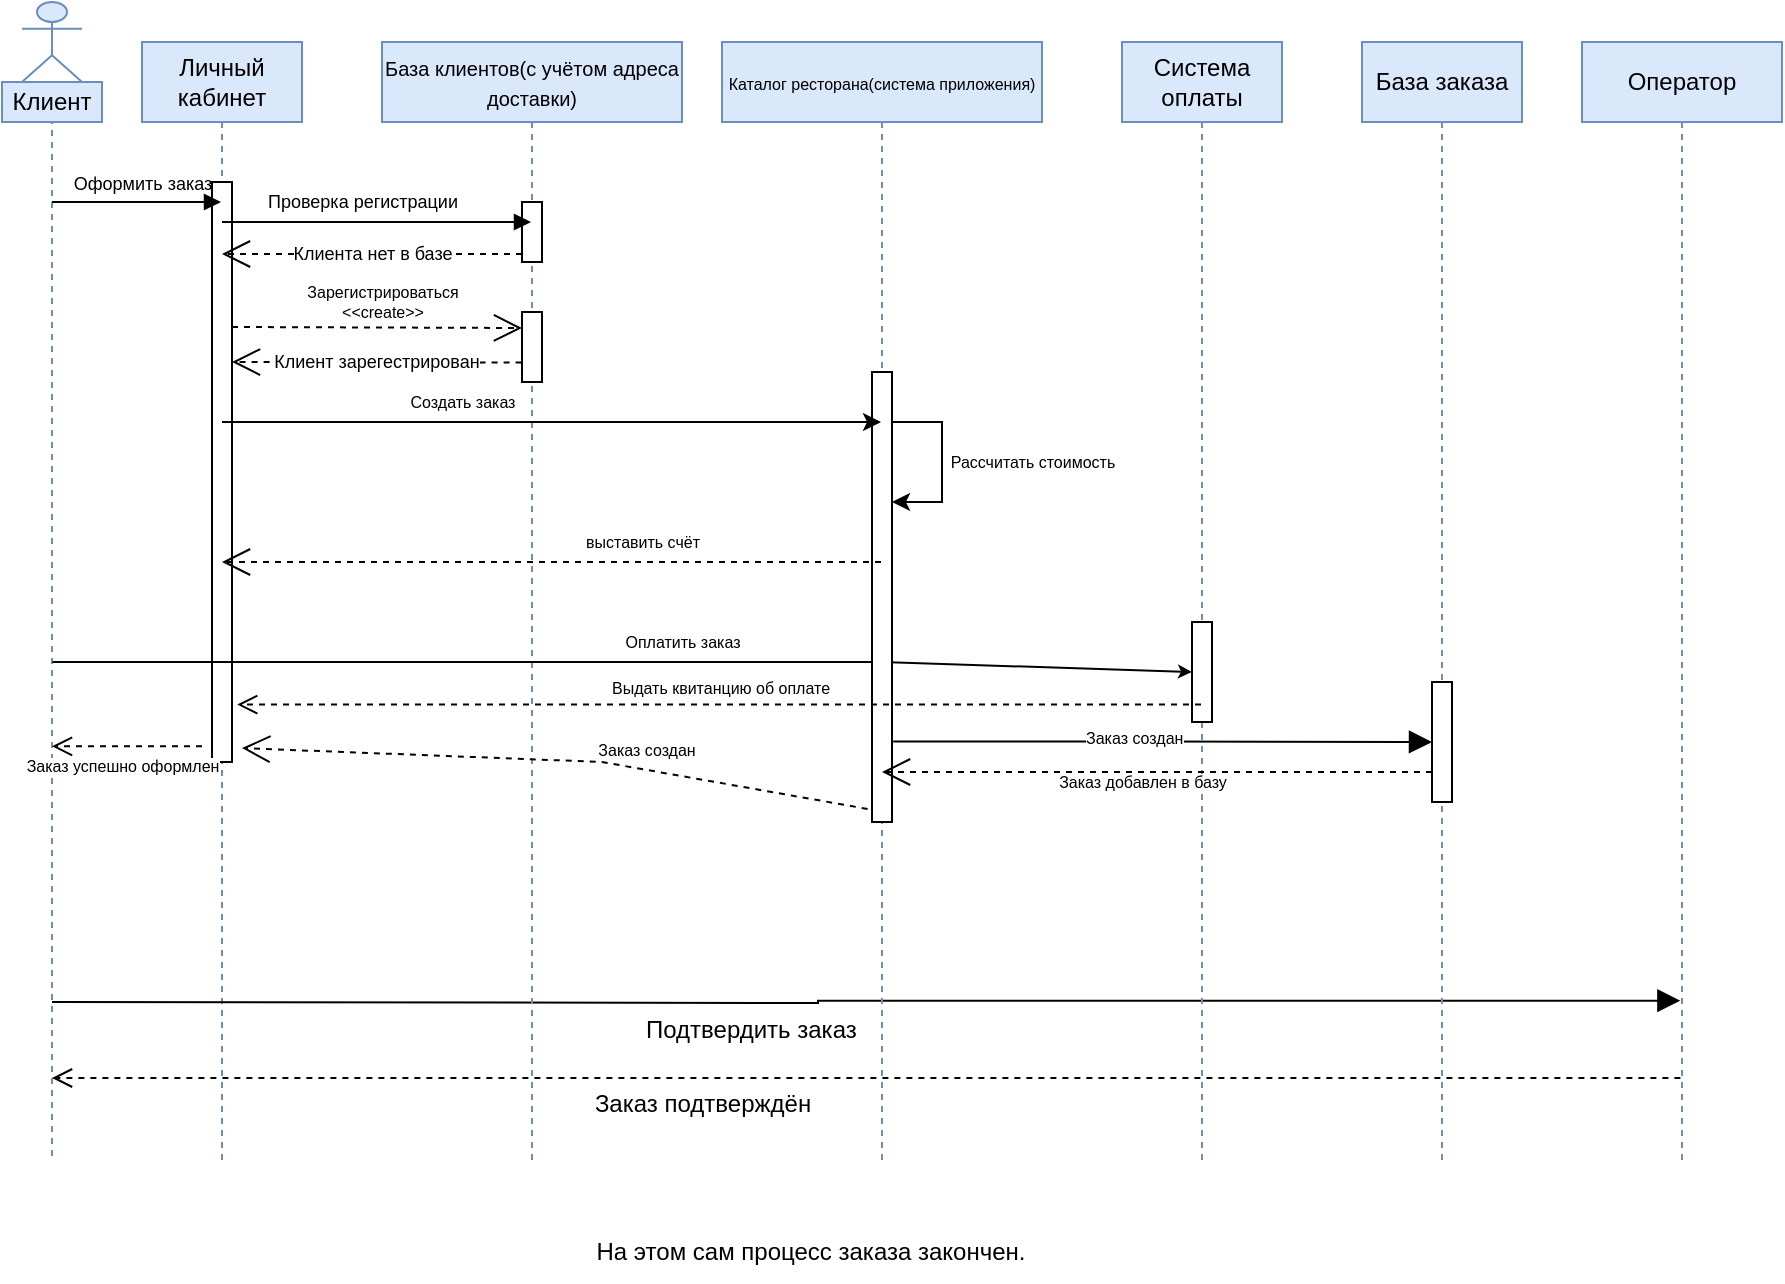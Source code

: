 <mxfile version="20.4.1" type="device"><diagram id="mnreYpDuJWeu9b2iRd5y" name="Страница 1"><mxGraphModel dx="998" dy="587" grid="1" gridSize="10" guides="1" tooltips="1" connect="1" arrows="1" fold="1" page="1" pageScale="1" pageWidth="827" pageHeight="1169" math="0" shadow="0"><root><mxCell id="0"/><mxCell id="1" parent="0"/><mxCell id="sJr6jaWnZW8pxfZoBvXS-2" value="" style="shape=umlLifeline;participant=umlActor;perimeter=lifelinePerimeter;whiteSpace=wrap;html=1;container=1;collapsible=0;recursiveResize=0;verticalAlign=top;spacingTop=36;outlineConnect=0;fillColor=#dae8fc;strokeColor=#6c8ebf;" vertex="1" parent="1"><mxGeometry x="20" y="20" width="30" height="580" as="geometry"/></mxCell><mxCell id="sJr6jaWnZW8pxfZoBvXS-4" value="Клиент" style="rounded=0;whiteSpace=wrap;html=1;fillColor=#dae8fc;strokeColor=#6c8ebf;" vertex="1" parent="sJr6jaWnZW8pxfZoBvXS-2"><mxGeometry x="-10" y="40" width="50" height="20" as="geometry"/></mxCell><mxCell id="sJr6jaWnZW8pxfZoBvXS-8" value="Личный кабинет" style="shape=umlLifeline;perimeter=lifelinePerimeter;whiteSpace=wrap;html=1;container=1;collapsible=0;recursiveResize=0;outlineConnect=0;fillColor=#dae8fc;strokeColor=#6c8ebf;" vertex="1" parent="1"><mxGeometry x="80" y="40" width="80" height="560" as="geometry"/></mxCell><mxCell id="sJr6jaWnZW8pxfZoBvXS-68" value="Подтвердить заказ" style="endArrow=block;endFill=1;html=1;edgeStyle=orthogonalEdgeStyle;align=left;verticalAlign=top;rounded=0;fontSize=12;startSize=9;endSize=9;sourcePerimeterSpacing=3;targetPerimeterSpacing=6;jumpSize=0;entryX=0.492;entryY=0.856;entryDx=0;entryDy=0;entryPerimeter=0;" edge="1" parent="sJr6jaWnZW8pxfZoBvXS-8" target="sJr6jaWnZW8pxfZoBvXS-67"><mxGeometry x="-0.276" relative="1" as="geometry"><mxPoint x="-45" y="480" as="sourcePoint"/><mxPoint x="115" y="480" as="targetPoint"/><mxPoint as="offset"/></mxGeometry></mxCell><mxCell id="sJr6jaWnZW8pxfZoBvXS-17" value="" style="rounded=0;whiteSpace=wrap;html=1;fontSize=9;" vertex="1" parent="sJr6jaWnZW8pxfZoBvXS-8"><mxGeometry x="35" y="70" width="10" height="290" as="geometry"/></mxCell><mxCell id="sJr6jaWnZW8pxfZoBvXS-29" value="Клиент зарегестрирован" style="endArrow=open;endSize=12;dashed=1;html=1;rounded=0;fontSize=9;entryX=1.02;entryY=0.17;entryDx=0;entryDy=0;entryPerimeter=0;" edge="1" parent="sJr6jaWnZW8pxfZoBvXS-8"><mxGeometry width="160" relative="1" as="geometry"><mxPoint x="189.8" y="160.3" as="sourcePoint"/><mxPoint x="45.0" y="160.0" as="targetPoint"/></mxGeometry></mxCell><mxCell id="sJr6jaWnZW8pxfZoBvXS-9" value="&lt;font style=&quot;font-size: 10px;&quot;&gt;База клиентов(с учётом адреса доставки)&lt;/font&gt;" style="shape=umlLifeline;perimeter=lifelinePerimeter;whiteSpace=wrap;html=1;container=1;collapsible=0;recursiveResize=0;outlineConnect=0;fillColor=#dae8fc;strokeColor=#6c8ebf;" vertex="1" parent="1"><mxGeometry x="200" y="40" width="150" height="560" as="geometry"/></mxCell><mxCell id="sJr6jaWnZW8pxfZoBvXS-56" value="" style="endArrow=classic;html=1;rounded=0;fontSize=8;exitX=0.5;exitY=0.414;exitDx=0;exitDy=0;exitPerimeter=0;sourcePerimeterSpacing=3;startSize=7;endSize=4;targetPerimeterSpacing=5;entryX=0;entryY=0.5;entryDx=0;entryDy=0;" edge="1" parent="sJr6jaWnZW8pxfZoBvXS-9" target="sJr6jaWnZW8pxfZoBvXS-55"><mxGeometry width="50" height="50" relative="1" as="geometry"><mxPoint x="-164.75" y="310.06" as="sourcePoint"/><mxPoint x="400" y="310" as="targetPoint"/><Array as="points"><mxPoint x="-24.75" y="310"/><mxPoint x="250" y="310"/></Array></mxGeometry></mxCell><mxCell id="sJr6jaWnZW8pxfZoBvXS-23" value="" style="rounded=0;whiteSpace=wrap;html=1;fontSize=9;" vertex="1" parent="sJr6jaWnZW8pxfZoBvXS-9"><mxGeometry x="70" y="80" width="10" height="30" as="geometry"/></mxCell><mxCell id="sJr6jaWnZW8pxfZoBvXS-27" value="" style="rounded=0;whiteSpace=wrap;html=1;fontSize=9;" vertex="1" parent="sJr6jaWnZW8pxfZoBvXS-9"><mxGeometry x="70" y="135" width="10" height="35" as="geometry"/></mxCell><mxCell id="sJr6jaWnZW8pxfZoBvXS-30" value="Зарегистрироваться&lt;br&gt;&amp;lt;&amp;lt;create&amp;gt;&amp;gt;" style="text;html=1;align=center;verticalAlign=middle;resizable=0;points=[];autosize=1;strokeColor=none;fillColor=none;fontSize=8;" vertex="1" parent="sJr6jaWnZW8pxfZoBvXS-9"><mxGeometry x="-50" y="115" width="100" height="30" as="geometry"/></mxCell><mxCell id="sJr6jaWnZW8pxfZoBvXS-10" value="&lt;font style=&quot;font-size: 8px;&quot;&gt;Каталог ресторана(система приложения)&lt;/font&gt;" style="shape=umlLifeline;perimeter=lifelinePerimeter;whiteSpace=wrap;html=1;container=1;collapsible=0;recursiveResize=0;outlineConnect=0;fillColor=#dae8fc;strokeColor=#6c8ebf;" vertex="1" parent="1"><mxGeometry x="370" y="40" width="160" height="560" as="geometry"/></mxCell><mxCell id="sJr6jaWnZW8pxfZoBvXS-47" style="edgeStyle=orthogonalEdgeStyle;rounded=0;orthogonalLoop=1;jettySize=auto;html=1;fontSize=8;" edge="1" parent="sJr6jaWnZW8pxfZoBvXS-10"><mxGeometry relative="1" as="geometry"><mxPoint x="83" y="190" as="sourcePoint"/><mxPoint x="85" y="230" as="targetPoint"/><Array as="points"><mxPoint x="110" y="190"/><mxPoint x="110" y="230"/></Array></mxGeometry></mxCell><mxCell id="sJr6jaWnZW8pxfZoBvXS-35" value="" style="rounded=0;whiteSpace=wrap;html=1;fontSize=8;" vertex="1" parent="sJr6jaWnZW8pxfZoBvXS-10"><mxGeometry x="75" y="165" width="10" height="225" as="geometry"/></mxCell><mxCell id="sJr6jaWnZW8pxfZoBvXS-12" value="База заказа" style="shape=umlLifeline;perimeter=lifelinePerimeter;whiteSpace=wrap;html=1;container=1;collapsible=0;recursiveResize=0;outlineConnect=0;fillColor=#dae8fc;strokeColor=#6c8ebf;" vertex="1" parent="1"><mxGeometry x="690" y="40" width="80" height="560" as="geometry"/></mxCell><mxCell id="sJr6jaWnZW8pxfZoBvXS-60" value="" style="rounded=0;whiteSpace=wrap;html=1;fontSize=8;" vertex="1" parent="sJr6jaWnZW8pxfZoBvXS-12"><mxGeometry x="35" y="320" width="10" height="60" as="geometry"/></mxCell><mxCell id="sJr6jaWnZW8pxfZoBvXS-13" value="Система оплаты" style="shape=umlLifeline;perimeter=lifelinePerimeter;whiteSpace=wrap;html=1;container=1;collapsible=0;recursiveResize=0;outlineConnect=0;fillColor=#dae8fc;strokeColor=#6c8ebf;" vertex="1" parent="1"><mxGeometry x="570" y="40" width="80" height="560" as="geometry"/></mxCell><mxCell id="sJr6jaWnZW8pxfZoBvXS-55" value="" style="rounded=0;whiteSpace=wrap;html=1;fontSize=8;" vertex="1" parent="sJr6jaWnZW8pxfZoBvXS-13"><mxGeometry x="35" y="290" width="10" height="50" as="geometry"/></mxCell><mxCell id="sJr6jaWnZW8pxfZoBvXS-14" value="" style="endArrow=block;endFill=1;html=1;edgeStyle=orthogonalEdgeStyle;align=left;verticalAlign=top;rounded=0;fontSize=10;" edge="1" parent="1" source="sJr6jaWnZW8pxfZoBvXS-2" target="sJr6jaWnZW8pxfZoBvXS-8"><mxGeometry x="-1" relative="1" as="geometry"><mxPoint x="330" y="250" as="sourcePoint"/><mxPoint x="490" y="250" as="targetPoint"/><Array as="points"><mxPoint x="70" y="120"/><mxPoint x="70" y="120"/></Array></mxGeometry></mxCell><mxCell id="sJr6jaWnZW8pxfZoBvXS-16" value="&lt;font style=&quot;font-size: 9px;&quot;&gt;Оформить заказ&lt;/font&gt;" style="text;html=1;align=center;verticalAlign=middle;resizable=0;points=[];autosize=1;strokeColor=none;fillColor=none;fontSize=10;" vertex="1" parent="1"><mxGeometry x="35" y="95" width="90" height="30" as="geometry"/></mxCell><mxCell id="sJr6jaWnZW8pxfZoBvXS-18" value="" style="endArrow=block;endFill=1;html=1;edgeStyle=orthogonalEdgeStyle;align=left;verticalAlign=top;rounded=0;fontSize=9;" edge="1" parent="1" target="sJr6jaWnZW8pxfZoBvXS-9"><mxGeometry x="-1" relative="1" as="geometry"><mxPoint x="120" y="130" as="sourcePoint"/><mxPoint x="240" y="122" as="targetPoint"/><Array as="points"><mxPoint x="120" y="130"/></Array></mxGeometry></mxCell><mxCell id="sJr6jaWnZW8pxfZoBvXS-25" value="Проверка регистрации" style="text;html=1;align=center;verticalAlign=middle;resizable=0;points=[];autosize=1;strokeColor=none;fillColor=none;fontSize=9;" vertex="1" parent="1"><mxGeometry x="130" y="110" width="120" height="20" as="geometry"/></mxCell><mxCell id="sJr6jaWnZW8pxfZoBvXS-26" value="Клиента нет в базе" style="endArrow=open;endSize=12;dashed=1;html=1;rounded=0;fontSize=9;" edge="1" parent="1"><mxGeometry width="160" relative="1" as="geometry"><mxPoint x="270" y="146" as="sourcePoint"/><mxPoint x="120" y="146" as="targetPoint"/></mxGeometry></mxCell><mxCell id="sJr6jaWnZW8pxfZoBvXS-32" value="Создать заказ" style="text;html=1;align=center;verticalAlign=middle;resizable=0;points=[];autosize=1;strokeColor=none;fillColor=none;fontSize=8;" vertex="1" parent="1"><mxGeometry x="200" y="210" width="80" height="20" as="geometry"/></mxCell><mxCell id="sJr6jaWnZW8pxfZoBvXS-43" value="" style="endArrow=classic;html=1;rounded=0;fontSize=8;exitX=0.5;exitY=0.414;exitDx=0;exitDy=0;exitPerimeter=0;sourcePerimeterSpacing=3;startSize=9;" edge="1" parent="1" source="sJr6jaWnZW8pxfZoBvXS-17" target="sJr6jaWnZW8pxfZoBvXS-10"><mxGeometry width="50" height="50" relative="1" as="geometry"><mxPoint x="130" y="230" as="sourcePoint"/><mxPoint x="440" y="230" as="targetPoint"/><Array as="points"><mxPoint x="260" y="230"/></Array></mxGeometry></mxCell><mxCell id="sJr6jaWnZW8pxfZoBvXS-48" value="Рассчитать стоимость" style="text;html=1;align=center;verticalAlign=middle;resizable=0;points=[];autosize=1;strokeColor=none;fillColor=none;fontSize=8;" vertex="1" parent="1"><mxGeometry x="470" y="240" width="110" height="20" as="geometry"/></mxCell><mxCell id="sJr6jaWnZW8pxfZoBvXS-50" value="выставить счёт" style="endArrow=open;endSize=12;dashed=1;html=1;rounded=0;fontSize=8;" edge="1" parent="1" source="sJr6jaWnZW8pxfZoBvXS-10" target="sJr6jaWnZW8pxfZoBvXS-8"><mxGeometry x="-0.275" y="-10" width="160" relative="1" as="geometry"><mxPoint x="330" y="250" as="sourcePoint"/><mxPoint x="490" y="250" as="targetPoint"/><Array as="points"><mxPoint x="290" y="300"/></Array><mxPoint as="offset"/></mxGeometry></mxCell><mxCell id="sJr6jaWnZW8pxfZoBvXS-54" value="Выдать квитанцию об оплате" style="html=1;verticalAlign=bottom;endArrow=open;dashed=1;endSize=8;rounded=0;fontSize=8;sourcePerimeterSpacing=3;entryX=1.26;entryY=0.901;entryDx=0;entryDy=0;entryPerimeter=0;" edge="1" parent="1" source="sJr6jaWnZW8pxfZoBvXS-13" target="sJr6jaWnZW8pxfZoBvXS-17"><mxGeometry relative="1" as="geometry"><mxPoint x="450" y="310" as="sourcePoint"/><mxPoint x="370" y="310" as="targetPoint"/></mxGeometry></mxCell><mxCell id="sJr6jaWnZW8pxfZoBvXS-59" value="Оплатить заказ" style="text;html=1;align=center;verticalAlign=middle;resizable=0;points=[];autosize=1;strokeColor=none;fillColor=none;fontSize=8;" vertex="1" parent="1"><mxGeometry x="310" y="330" width="80" height="20" as="geometry"/></mxCell><mxCell id="sJr6jaWnZW8pxfZoBvXS-61" value="Заказ создан" style="endArrow=block;endFill=1;html=1;edgeStyle=orthogonalEdgeStyle;align=left;verticalAlign=top;rounded=0;fontSize=8;startSize=9;endSize=9;sourcePerimeterSpacing=3;targetPerimeterSpacing=6;jumpSize=0;exitX=1.06;exitY=0.821;exitDx=0;exitDy=0;exitPerimeter=0;entryX=0;entryY=0.5;entryDx=0;entryDy=0;" edge="1" parent="1" source="sJr6jaWnZW8pxfZoBvXS-35" target="sJr6jaWnZW8pxfZoBvXS-60"><mxGeometry x="-0.303" y="13" relative="1" as="geometry"><mxPoint x="330" y="410" as="sourcePoint"/><mxPoint x="710" y="390" as="targetPoint"/><Array as="points"/><mxPoint as="offset"/></mxGeometry></mxCell><mxCell id="sJr6jaWnZW8pxfZoBvXS-63" value="Заказ добавлен в базу" style="endArrow=open;endSize=12;dashed=1;html=1;rounded=0;fontSize=8;exitX=0;exitY=0.75;exitDx=0;exitDy=0;" edge="1" parent="1" source="sJr6jaWnZW8pxfZoBvXS-60" target="sJr6jaWnZW8pxfZoBvXS-10"><mxGeometry x="0.053" y="5" width="160" relative="1" as="geometry"><mxPoint x="459.5" y="310" as="sourcePoint"/><mxPoint x="129.5" y="310" as="targetPoint"/><Array as="points"/><mxPoint as="offset"/></mxGeometry></mxCell><mxCell id="sJr6jaWnZW8pxfZoBvXS-64" value="Заказ создан" style="endArrow=open;endSize=12;dashed=1;html=1;rounded=0;fontSize=8;exitX=-0.22;exitY=0.971;exitDx=0;exitDy=0;exitPerimeter=0;entryX=1.5;entryY=0.976;entryDx=0;entryDy=0;entryPerimeter=0;" edge="1" parent="1" source="sJr6jaWnZW8pxfZoBvXS-35" target="sJr6jaWnZW8pxfZoBvXS-17"><mxGeometry x="-0.275" y="-10" width="160" relative="1" as="geometry"><mxPoint x="469.5" y="320" as="sourcePoint"/><mxPoint x="139.5" y="320" as="targetPoint"/><Array as="points"><mxPoint x="310" y="400"/></Array><mxPoint as="offset"/></mxGeometry></mxCell><mxCell id="sJr6jaWnZW8pxfZoBvXS-65" value="Заказ успешно оформлен" style="html=1;verticalAlign=bottom;endArrow=open;dashed=1;endSize=8;rounded=0;fontSize=8;sourcePerimeterSpacing=3;targetPerimeterSpacing=6;jumpSize=0;exitX=-0.5;exitY=0.973;exitDx=0;exitDy=0;exitPerimeter=0;" edge="1" parent="1" source="sJr6jaWnZW8pxfZoBvXS-17" target="sJr6jaWnZW8pxfZoBvXS-2"><mxGeometry x="0.06" y="18" relative="1" as="geometry"><mxPoint x="450" y="310" as="sourcePoint"/><mxPoint x="370" y="310" as="targetPoint"/><mxPoint as="offset"/></mxGeometry></mxCell><mxCell id="sJr6jaWnZW8pxfZoBvXS-67" value="Оператор" style="shape=umlLifeline;perimeter=lifelinePerimeter;whiteSpace=wrap;html=1;container=1;collapsible=0;recursiveResize=0;outlineConnect=0;fontSize=12;fillColor=#dae8fc;strokeColor=#6c8ebf;" vertex="1" parent="1"><mxGeometry x="800" y="40" width="100" height="560" as="geometry"/></mxCell><mxCell id="sJr6jaWnZW8pxfZoBvXS-71" value="Заказ подтверждён" style="html=1;verticalAlign=bottom;endArrow=open;dashed=1;endSize=8;rounded=0;fontSize=12;sourcePerimeterSpacing=3;targetPerimeterSpacing=6;jumpSize=0;exitX=0.492;exitY=0.925;exitDx=0;exitDy=0;exitPerimeter=0;" edge="1" parent="1" source="sJr6jaWnZW8pxfZoBvXS-67" target="sJr6jaWnZW8pxfZoBvXS-2"><mxGeometry x="0.201" y="22" relative="1" as="geometry"><mxPoint x="450" y="510" as="sourcePoint"/><mxPoint x="370" y="510" as="targetPoint"/><mxPoint as="offset"/></mxGeometry></mxCell><mxCell id="sJr6jaWnZW8pxfZoBvXS-72" value="На этом сам процесс заказа закончен." style="text;html=1;align=center;verticalAlign=middle;resizable=0;points=[];autosize=1;strokeColor=none;fillColor=none;fontSize=12;" vertex="1" parent="1"><mxGeometry x="294" y="630" width="240" height="30" as="geometry"/></mxCell><mxCell id="sJr6jaWnZW8pxfZoBvXS-74" value="" style="endArrow=open;endSize=12;dashed=1;html=1;rounded=0;fontSize=12;sourcePerimeterSpacing=3;targetPerimeterSpacing=6;jumpSize=0;exitX=1;exitY=0.25;exitDx=0;exitDy=0;" edge="1" parent="1" source="sJr6jaWnZW8pxfZoBvXS-17"><mxGeometry width="160" relative="1" as="geometry"><mxPoint x="310" y="190" as="sourcePoint"/><mxPoint x="270" y="183" as="targetPoint"/></mxGeometry></mxCell></root></mxGraphModel></diagram></mxfile>